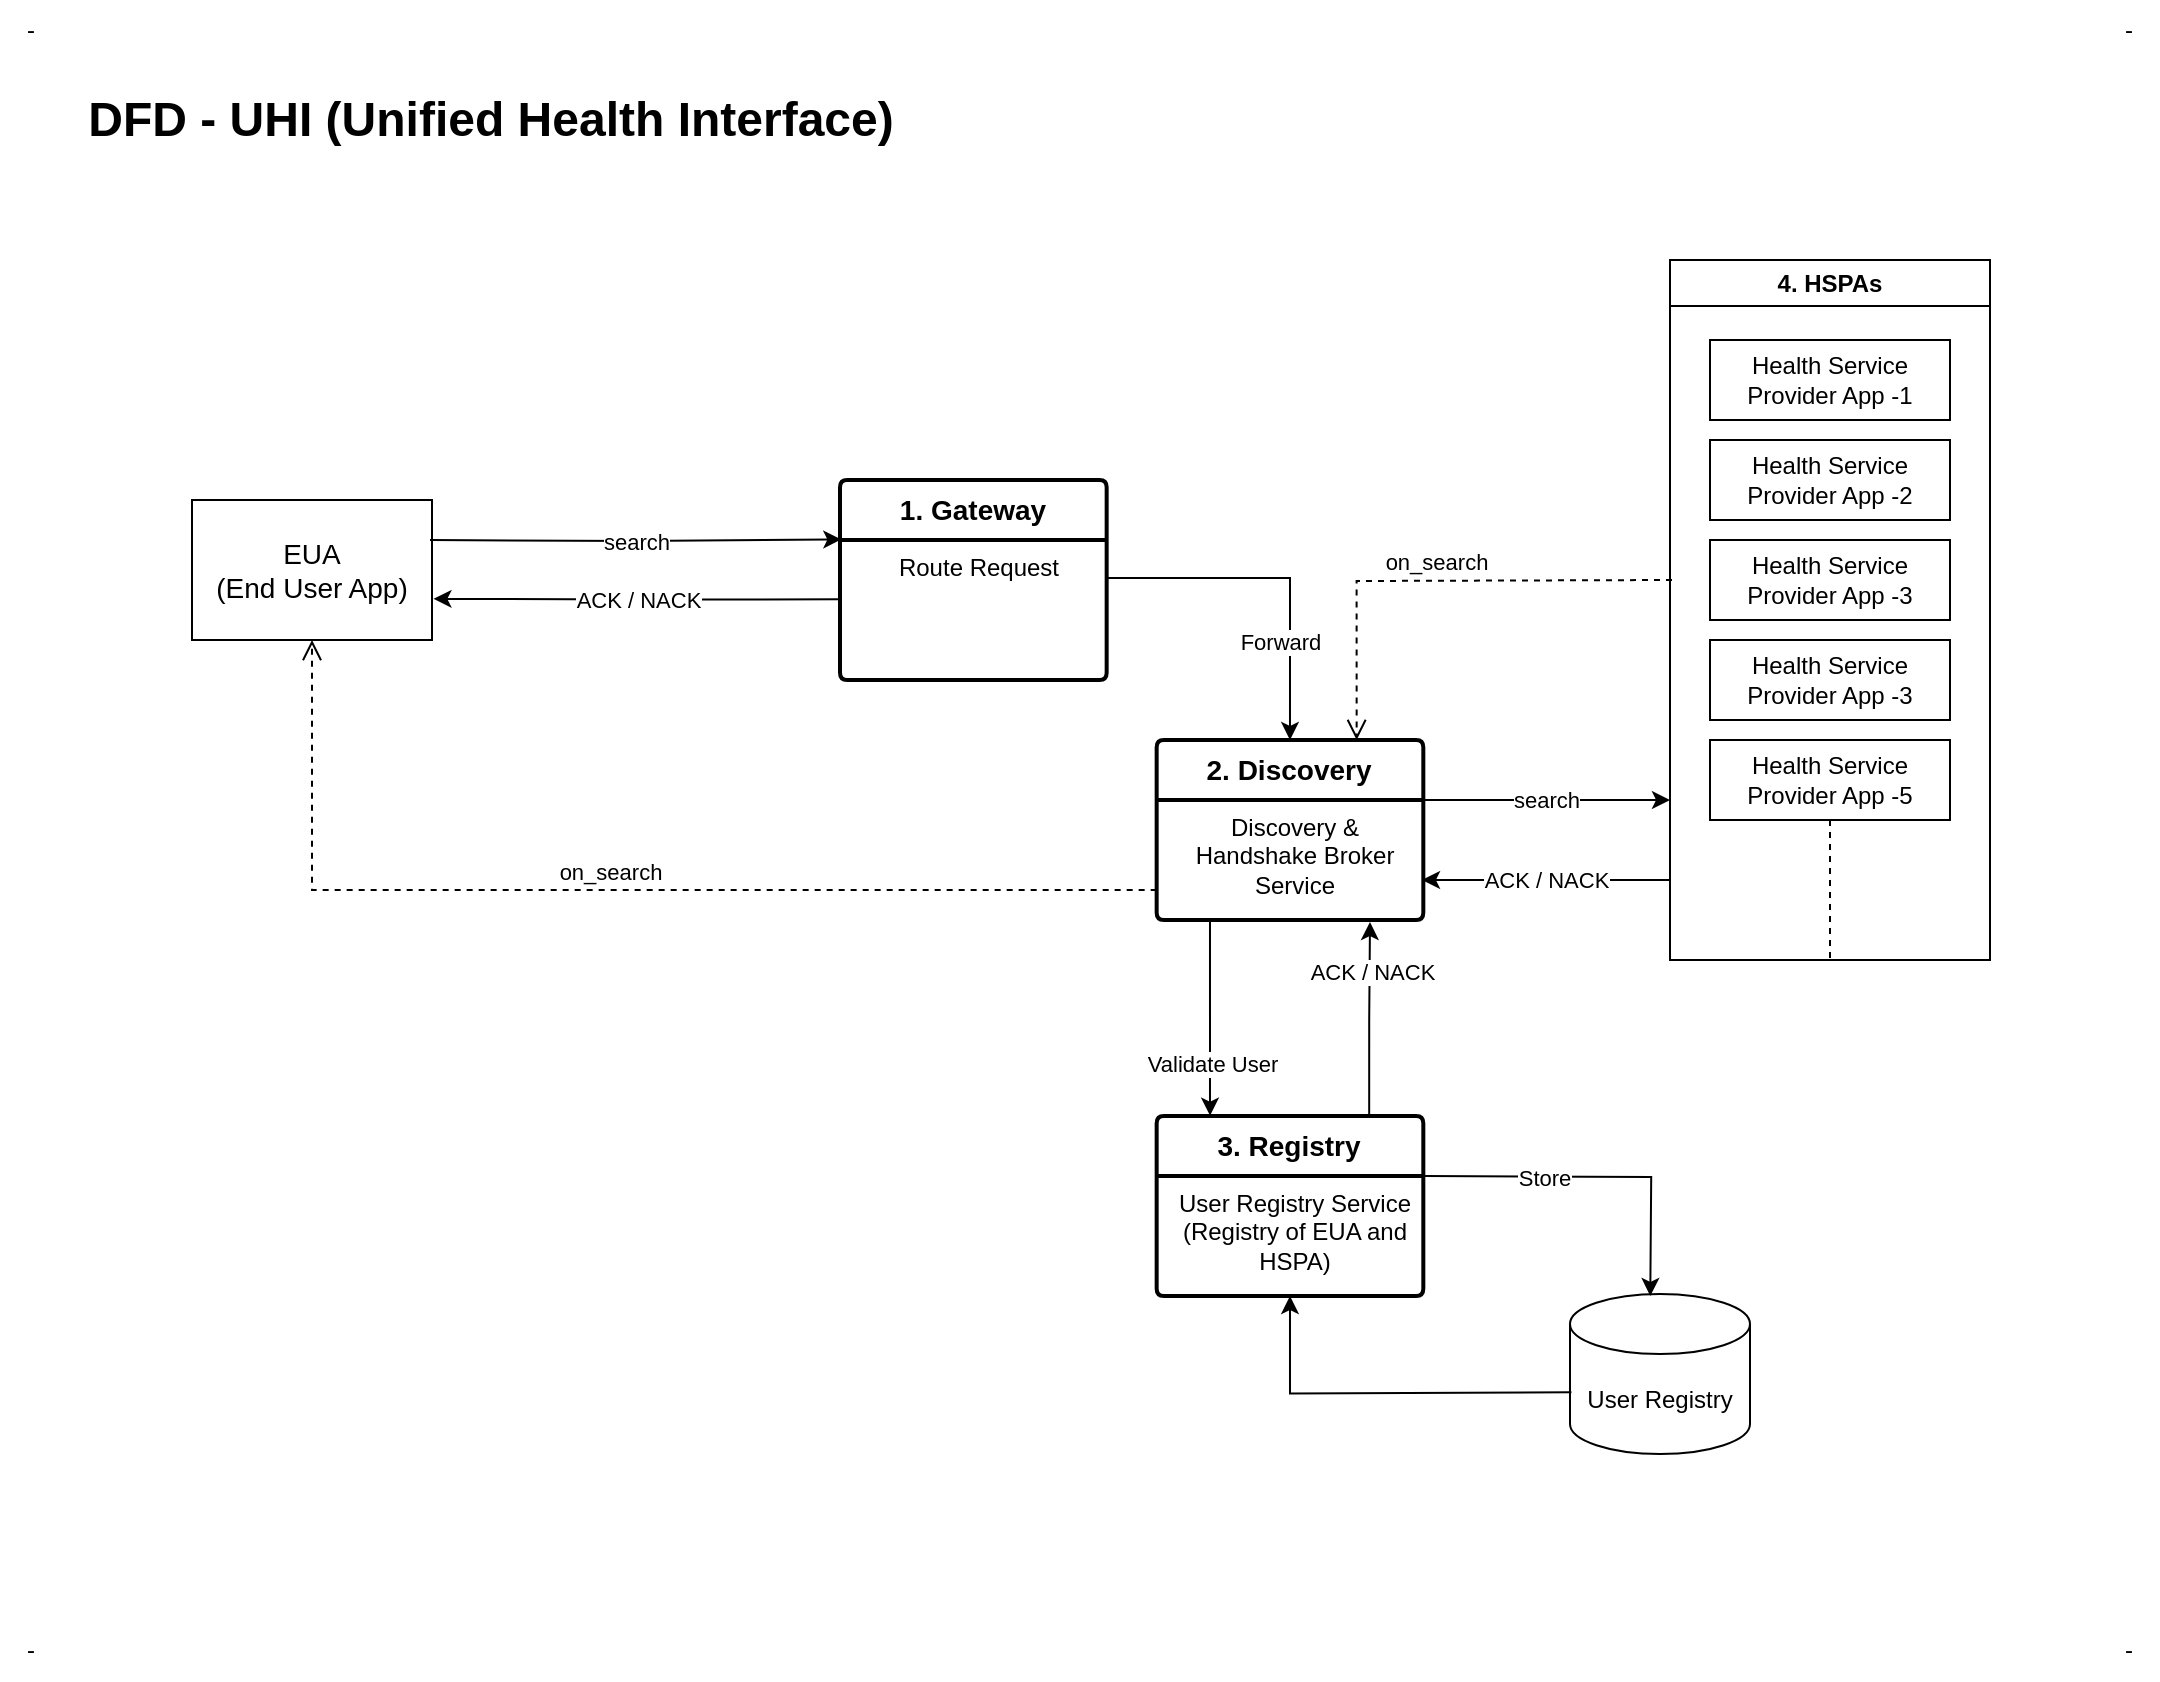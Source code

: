 <mxfile version="22.1.8" type="github">
  <diagram name="Page-1" id="5d7acffa-a066-3a61-03fe-96351882024d">
    <mxGraphModel dx="1477" dy="600" grid="1" gridSize="10" guides="1" tooltips="1" connect="1" arrows="1" fold="1" page="1" pageScale="1" pageWidth="1100" pageHeight="850" background="#ffffff" math="0" shadow="0">
      <root>
        <mxCell id="0" />
        <mxCell id="1" parent="0" />
        <mxCell id="2-qn9SCY0CSl4VwghT2g-1" value="&lt;font style=&quot;font-size: 14px;&quot;&gt;&lt;b style=&quot;&quot;&gt;1. Gateway&lt;/b&gt;&lt;/font&gt;" style="swimlane;childLayout=stackLayout;horizontal=1;startSize=30;horizontalStack=0;rounded=1;fontSize=14;fontStyle=0;strokeWidth=2;resizeParent=0;resizeLast=1;shadow=0;dashed=0;align=center;arcSize=4;whiteSpace=wrap;html=1;" parent="1" vertex="1">
          <mxGeometry x="421" y="240" width="133.33" height="100" as="geometry" />
        </mxCell>
        <mxCell id="2-qn9SCY0CSl4VwghT2g-2" value="Route Request" style="align=center;strokeColor=none;fillColor=none;spacingLeft=4;fontSize=12;verticalAlign=top;resizable=0;rotatable=0;part=1;html=1;" parent="2-qn9SCY0CSl4VwghT2g-1" vertex="1">
          <mxGeometry y="30" width="133.33" height="70" as="geometry" />
        </mxCell>
        <mxCell id="2-qn9SCY0CSl4VwghT2g-5" value="&lt;font style=&quot;font-size: 14px;&quot;&gt;EUA&lt;br&gt;(End User App)&lt;br&gt;&lt;/font&gt;" style="rounded=0;whiteSpace=wrap;html=1;" parent="1" vertex="1">
          <mxGeometry x="97" y="250" width="120" height="70" as="geometry" />
        </mxCell>
        <mxCell id="2-qn9SCY0CSl4VwghT2g-9" value="" style="endArrow=classic;html=1;rounded=0;edgeStyle=orthogonalEdgeStyle;entryX=0.005;entryY=0.297;entryDx=0;entryDy=0;entryPerimeter=0;" parent="1" target="2-qn9SCY0CSl4VwghT2g-1" edge="1">
          <mxGeometry relative="1" as="geometry">
            <mxPoint x="216" y="270" as="sourcePoint" />
            <mxPoint x="446" y="271" as="targetPoint" />
          </mxGeometry>
        </mxCell>
        <mxCell id="2-qn9SCY0CSl4VwghT2g-10" value="search" style="edgeLabel;resizable=0;html=1;align=center;verticalAlign=middle;" parent="2-qn9SCY0CSl4VwghT2g-9" connectable="0" vertex="1">
          <mxGeometry relative="1" as="geometry" />
        </mxCell>
        <mxCell id="2-qn9SCY0CSl4VwghT2g-20" value="User Registry" style="shape=cylinder3;whiteSpace=wrap;html=1;boundedLbl=1;backgroundOutline=1;size=15;" parent="1" vertex="1">
          <mxGeometry x="786" y="647" width="90" height="80" as="geometry" />
        </mxCell>
        <mxCell id="2-qn9SCY0CSl4VwghT2g-29" value="&lt;font style=&quot;font-size: 14px;&quot;&gt;&lt;b style=&quot;&quot;&gt;2. Discovery&lt;/b&gt;&lt;/font&gt;" style="swimlane;childLayout=stackLayout;horizontal=1;startSize=30;horizontalStack=0;rounded=1;fontSize=14;fontStyle=0;strokeWidth=2;resizeParent=0;resizeLast=1;shadow=0;dashed=0;align=center;arcSize=4;whiteSpace=wrap;html=1;" parent="1" vertex="1">
          <mxGeometry x="579.33" y="370" width="133.33" height="90" as="geometry" />
        </mxCell>
        <mxCell id="2-qn9SCY0CSl4VwghT2g-30" value="Discovery &amp;amp; &lt;br&gt;Handshake Broker &lt;br&gt;Service" style="align=center;strokeColor=none;fillColor=none;spacingLeft=4;fontSize=12;verticalAlign=top;resizable=0;rotatable=0;part=1;html=1;" parent="2-qn9SCY0CSl4VwghT2g-29" vertex="1">
          <mxGeometry y="30" width="133.33" height="60" as="geometry" />
        </mxCell>
        <mxCell id="ZYt9PUyYWpOB_vdmKRMF-25" value="&lt;font style=&quot;font-size: 14px;&quot;&gt;&lt;b style=&quot;&quot;&gt;3. Registry&lt;/b&gt;&lt;/font&gt;" style="swimlane;childLayout=stackLayout;horizontal=1;startSize=30;horizontalStack=0;rounded=1;fontSize=14;fontStyle=0;strokeWidth=2;resizeParent=0;resizeLast=1;shadow=0;dashed=0;align=center;arcSize=4;whiteSpace=wrap;html=1;" parent="1" vertex="1">
          <mxGeometry x="579.33" y="558" width="133.33" height="90" as="geometry" />
        </mxCell>
        <mxCell id="ZYt9PUyYWpOB_vdmKRMF-26" value="User Registry Service&lt;br&gt;(Registry of EUA and &lt;br&gt;HSPA)" style="align=center;strokeColor=none;fillColor=none;spacingLeft=4;fontSize=12;verticalAlign=top;resizable=0;rotatable=0;part=1;html=1;" parent="ZYt9PUyYWpOB_vdmKRMF-25" vertex="1">
          <mxGeometry y="30" width="133.33" height="60" as="geometry" />
        </mxCell>
        <mxCell id="ZYt9PUyYWpOB_vdmKRMF-55" value="&lt;font style=&quot;font-size: 24px;&quot;&gt;&lt;b&gt;DFD - UHI (Unified Health Interface)&lt;/b&gt;&lt;/font&gt;" style="text;html=1;align=center;verticalAlign=middle;resizable=0;points=[];autosize=1;strokeColor=none;fillColor=none;" parent="1" vertex="1">
          <mxGeometry x="31" y="40" width="430" height="40" as="geometry" />
        </mxCell>
        <mxCell id="VMeWkLT3xw4zWEuHZqp--4" value="" style="endArrow=classic;html=1;rounded=0;edgeStyle=orthogonalEdgeStyle;entryX=1.006;entryY=0.706;entryDx=0;entryDy=0;entryPerimeter=0;exitX=0.005;exitY=0.424;exitDx=0;exitDy=0;exitPerimeter=0;" parent="1" source="2-qn9SCY0CSl4VwghT2g-2" target="2-qn9SCY0CSl4VwghT2g-5" edge="1">
          <mxGeometry relative="1" as="geometry">
            <mxPoint x="416" y="297" as="sourcePoint" />
            <mxPoint x="215" y="297" as="targetPoint" />
          </mxGeometry>
        </mxCell>
        <mxCell id="VMeWkLT3xw4zWEuHZqp--5" value="ACK / NACK" style="edgeLabel;resizable=0;html=1;align=center;verticalAlign=middle;" parent="VMeWkLT3xw4zWEuHZqp--4" connectable="0" vertex="1">
          <mxGeometry relative="1" as="geometry" />
        </mxCell>
        <mxCell id="VMeWkLT3xw4zWEuHZqp--6" value="" style="endArrow=classic;html=1;rounded=0;edgeStyle=orthogonalEdgeStyle;entryX=0.5;entryY=0;entryDx=0;entryDy=0;exitX=1;exitY=0.5;exitDx=0;exitDy=0;" parent="1" source="2-qn9SCY0CSl4VwghT2g-1" target="2-qn9SCY0CSl4VwghT2g-29" edge="1">
          <mxGeometry relative="1" as="geometry">
            <mxPoint x="580" y="289.41" as="sourcePoint" />
            <mxPoint x="750" y="289" as="targetPoint" />
            <Array as="points">
              <mxPoint x="554" y="289" />
              <mxPoint x="646" y="289" />
            </Array>
          </mxGeometry>
        </mxCell>
        <mxCell id="VMeWkLT3xw4zWEuHZqp--7" value="Forward" style="edgeLabel;resizable=0;html=1;align=center;verticalAlign=middle;" parent="VMeWkLT3xw4zWEuHZqp--6" connectable="0" vertex="1">
          <mxGeometry relative="1" as="geometry">
            <mxPoint y="32" as="offset" />
          </mxGeometry>
        </mxCell>
        <mxCell id="VMeWkLT3xw4zWEuHZqp--10" value="4. HSPAs" style="swimlane;whiteSpace=wrap;html=1;" parent="1" vertex="1">
          <mxGeometry x="836" y="130" width="160" height="350" as="geometry" />
        </mxCell>
        <mxCell id="2-qn9SCY0CSl4VwghT2g-19" value="&lt;font style=&quot;&quot;&gt;&lt;font style=&quot;font-size: 12px;&quot;&gt;Health Service Provider App -1&lt;/font&gt;&lt;br&gt;&lt;/font&gt;" style="rounded=0;whiteSpace=wrap;html=1;" parent="VMeWkLT3xw4zWEuHZqp--10" vertex="1">
          <mxGeometry x="20" y="40" width="120" height="40" as="geometry" />
        </mxCell>
        <mxCell id="VMeWkLT3xw4zWEuHZqp--11" value="&lt;font style=&quot;&quot;&gt;&lt;font style=&quot;font-size: 12px;&quot;&gt;Health Service Provider App&lt;/font&gt;&amp;nbsp;-2&lt;br&gt;&lt;/font&gt;" style="rounded=0;whiteSpace=wrap;html=1;" parent="VMeWkLT3xw4zWEuHZqp--10" vertex="1">
          <mxGeometry x="20" y="90" width="120" height="40" as="geometry" />
        </mxCell>
        <mxCell id="VMeWkLT3xw4zWEuHZqp--12" value="&lt;font style=&quot;&quot;&gt;&lt;font style=&quot;font-size: 12px;&quot;&gt;Health Service Provider App&lt;/font&gt;&amp;nbsp;-3&lt;br&gt;&lt;/font&gt;" style="rounded=0;whiteSpace=wrap;html=1;" parent="VMeWkLT3xw4zWEuHZqp--10" vertex="1">
          <mxGeometry x="20" y="140" width="120" height="40" as="geometry" />
        </mxCell>
        <mxCell id="VMeWkLT3xw4zWEuHZqp--13" value="&lt;font style=&quot;&quot;&gt;&lt;font style=&quot;font-size: 12px;&quot;&gt;Health Service Provider App&lt;/font&gt;&amp;nbsp;-3&lt;br&gt;&lt;/font&gt;" style="rounded=0;whiteSpace=wrap;html=1;" parent="VMeWkLT3xw4zWEuHZqp--10" vertex="1">
          <mxGeometry x="20" y="190" width="120" height="40" as="geometry" />
        </mxCell>
        <mxCell id="VMeWkLT3xw4zWEuHZqp--14" value="Health Service Provider App&amp;nbsp;-5" style="shape=umlLifeline;perimeter=lifelinePerimeter;whiteSpace=wrap;html=1;container=1;dropTarget=0;collapsible=0;recursiveResize=0;outlineConnect=0;portConstraint=eastwest;newEdgeStyle={&quot;curved&quot;:0,&quot;rounded&quot;:0};" parent="VMeWkLT3xw4zWEuHZqp--10" vertex="1">
          <mxGeometry x="20" y="240" width="120" height="110" as="geometry" />
        </mxCell>
        <mxCell id="VMeWkLT3xw4zWEuHZqp--16" value="on_search" style="html=1;verticalAlign=bottom;endArrow=open;dashed=1;endSize=8;curved=0;rounded=0;edgeStyle=orthogonalEdgeStyle;entryX=0.75;entryY=0;entryDx=0;entryDy=0;" parent="1" target="2-qn9SCY0CSl4VwghT2g-29" edge="1">
          <mxGeometry relative="1" as="geometry">
            <mxPoint x="837" y="290" as="sourcePoint" />
            <mxPoint x="712.657" y="280.0" as="targetPoint" />
          </mxGeometry>
        </mxCell>
        <mxCell id="VMeWkLT3xw4zWEuHZqp--18" value="" style="endArrow=classic;html=1;rounded=0;edgeStyle=orthogonalEdgeStyle;entryX=0.446;entryY=0;entryDx=0;entryDy=0;entryPerimeter=0;" parent="1" edge="1">
          <mxGeometry relative="1" as="geometry">
            <mxPoint x="713" y="588" as="sourcePoint" />
            <mxPoint x="826.14" y="648" as="targetPoint" />
          </mxGeometry>
        </mxCell>
        <mxCell id="VMeWkLT3xw4zWEuHZqp--19" value="Store" style="edgeLabel;resizable=0;html=1;align=center;verticalAlign=middle;" parent="VMeWkLT3xw4zWEuHZqp--18" connectable="0" vertex="1">
          <mxGeometry relative="1" as="geometry">
            <mxPoint x="-27" as="offset" />
          </mxGeometry>
        </mxCell>
        <mxCell id="VMeWkLT3xw4zWEuHZqp--21" value="" style="endArrow=classic;html=1;rounded=0;edgeStyle=orthogonalEdgeStyle;exitX=0.008;exitY=0.602;exitDx=0;exitDy=0;exitPerimeter=0;entryX=0.5;entryY=1;entryDx=0;entryDy=0;" parent="1" target="ZYt9PUyYWpOB_vdmKRMF-26" edge="1">
          <mxGeometry width="50" height="50" relative="1" as="geometry">
            <mxPoint x="786.72" y="696.16" as="sourcePoint" />
            <mxPoint x="706" y="658" as="targetPoint" />
          </mxGeometry>
        </mxCell>
        <mxCell id="VMeWkLT3xw4zWEuHZqp--22" value="" style="endArrow=classic;html=1;rounded=0;edgeStyle=orthogonalEdgeStyle;entryX=0.2;entryY=-0.002;entryDx=0;entryDy=0;exitX=0.5;exitY=1;exitDx=0;exitDy=0;entryPerimeter=0;" parent="1" target="ZYt9PUyYWpOB_vdmKRMF-25" edge="1">
          <mxGeometry relative="1" as="geometry">
            <mxPoint x="605.995" y="461" as="sourcePoint" />
            <mxPoint x="605.995" y="521" as="targetPoint" />
            <Array as="points">
              <mxPoint x="606" y="510" />
              <mxPoint x="606" y="510" />
            </Array>
          </mxGeometry>
        </mxCell>
        <mxCell id="VMeWkLT3xw4zWEuHZqp--25" value="" style="endArrow=classic;html=1;rounded=0;edgeStyle=orthogonalEdgeStyle;entryX=0.5;entryY=0;entryDx=0;entryDy=0;exitX=0.797;exitY=-0.011;exitDx=0;exitDy=0;exitPerimeter=0;" parent="1" source="ZYt9PUyYWpOB_vdmKRMF-25" edge="1">
          <mxGeometry relative="1" as="geometry">
            <mxPoint x="685.995" y="521" as="sourcePoint" />
            <mxPoint x="685.995" y="461" as="targetPoint" />
          </mxGeometry>
        </mxCell>
        <mxCell id="VMeWkLT3xw4zWEuHZqp--26" value="ACK / NACK" style="edgeLabel;resizable=0;html=1;align=center;verticalAlign=middle;" parent="VMeWkLT3xw4zWEuHZqp--25" connectable="0" vertex="1">
          <mxGeometry relative="1" as="geometry">
            <mxPoint y="-24" as="offset" />
          </mxGeometry>
        </mxCell>
        <mxCell id="VMeWkLT3xw4zWEuHZqp--31" value="Validate User" style="edgeLabel;resizable=0;html=1;align=center;verticalAlign=middle;" parent="1" connectable="0" vertex="1">
          <mxGeometry x="606.492" y="531.689" as="geometry" />
        </mxCell>
        <mxCell id="VMeWkLT3xw4zWEuHZqp--33" value="on_search" style="html=1;verticalAlign=bottom;endArrow=open;dashed=1;endSize=8;curved=0;rounded=0;edgeStyle=orthogonalEdgeStyle;exitX=0;exitY=0.75;exitDx=0;exitDy=0;entryX=0.5;entryY=1;entryDx=0;entryDy=0;" parent="1" source="2-qn9SCY0CSl4VwghT2g-30" target="2-qn9SCY0CSl4VwghT2g-5" edge="1">
          <mxGeometry relative="1" as="geometry">
            <mxPoint x="236" y="360" as="sourcePoint" />
            <mxPoint x="156" y="360" as="targetPoint" />
          </mxGeometry>
        </mxCell>
        <mxCell id="VMeWkLT3xw4zWEuHZqp--34" value="" style="endArrow=classic;html=1;rounded=0;edgeStyle=orthogonalEdgeStyle;" parent="1" edge="1">
          <mxGeometry relative="1" as="geometry">
            <mxPoint x="712" y="400" as="sourcePoint" />
            <mxPoint x="836" y="400" as="targetPoint" />
          </mxGeometry>
        </mxCell>
        <mxCell id="VMeWkLT3xw4zWEuHZqp--35" value="search" style="edgeLabel;resizable=0;html=1;align=center;verticalAlign=middle;" parent="VMeWkLT3xw4zWEuHZqp--34" connectable="0" vertex="1">
          <mxGeometry relative="1" as="geometry" />
        </mxCell>
        <mxCell id="VMeWkLT3xw4zWEuHZqp--37" value="" style="endArrow=classic;html=1;rounded=0;edgeStyle=orthogonalEdgeStyle;" parent="1" edge="1">
          <mxGeometry relative="1" as="geometry">
            <mxPoint x="836" y="440" as="sourcePoint" />
            <mxPoint x="712" y="440" as="targetPoint" />
          </mxGeometry>
        </mxCell>
        <mxCell id="VMeWkLT3xw4zWEuHZqp--38" value="ACK / NACK" style="edgeLabel;resizable=0;html=1;align=center;verticalAlign=middle;" parent="VMeWkLT3xw4zWEuHZqp--37" connectable="0" vertex="1">
          <mxGeometry relative="1" as="geometry" />
        </mxCell>
        <mxCell id="LBBuiME-jXTGckScWMRG-1" value="-" style="text;html=1;align=center;verticalAlign=middle;resizable=0;points=[];autosize=1;strokeColor=none;fillColor=none;" vertex="1" parent="1">
          <mxGeometry x="1" width="30" height="30" as="geometry" />
        </mxCell>
        <mxCell id="LBBuiME-jXTGckScWMRG-2" value="-" style="text;html=1;align=center;verticalAlign=middle;resizable=0;points=[];autosize=1;strokeColor=none;fillColor=none;" vertex="1" parent="1">
          <mxGeometry x="1050" width="30" height="30" as="geometry" />
        </mxCell>
        <mxCell id="LBBuiME-jXTGckScWMRG-3" value="-" style="text;html=1;align=center;verticalAlign=middle;resizable=0;points=[];autosize=1;strokeColor=none;fillColor=none;" vertex="1" parent="1">
          <mxGeometry x="1050" y="810" width="30" height="30" as="geometry" />
        </mxCell>
        <mxCell id="LBBuiME-jXTGckScWMRG-4" value="-" style="text;html=1;align=center;verticalAlign=middle;resizable=0;points=[];autosize=1;strokeColor=none;fillColor=none;" vertex="1" parent="1">
          <mxGeometry x="1" y="810" width="30" height="30" as="geometry" />
        </mxCell>
      </root>
    </mxGraphModel>
  </diagram>
</mxfile>
